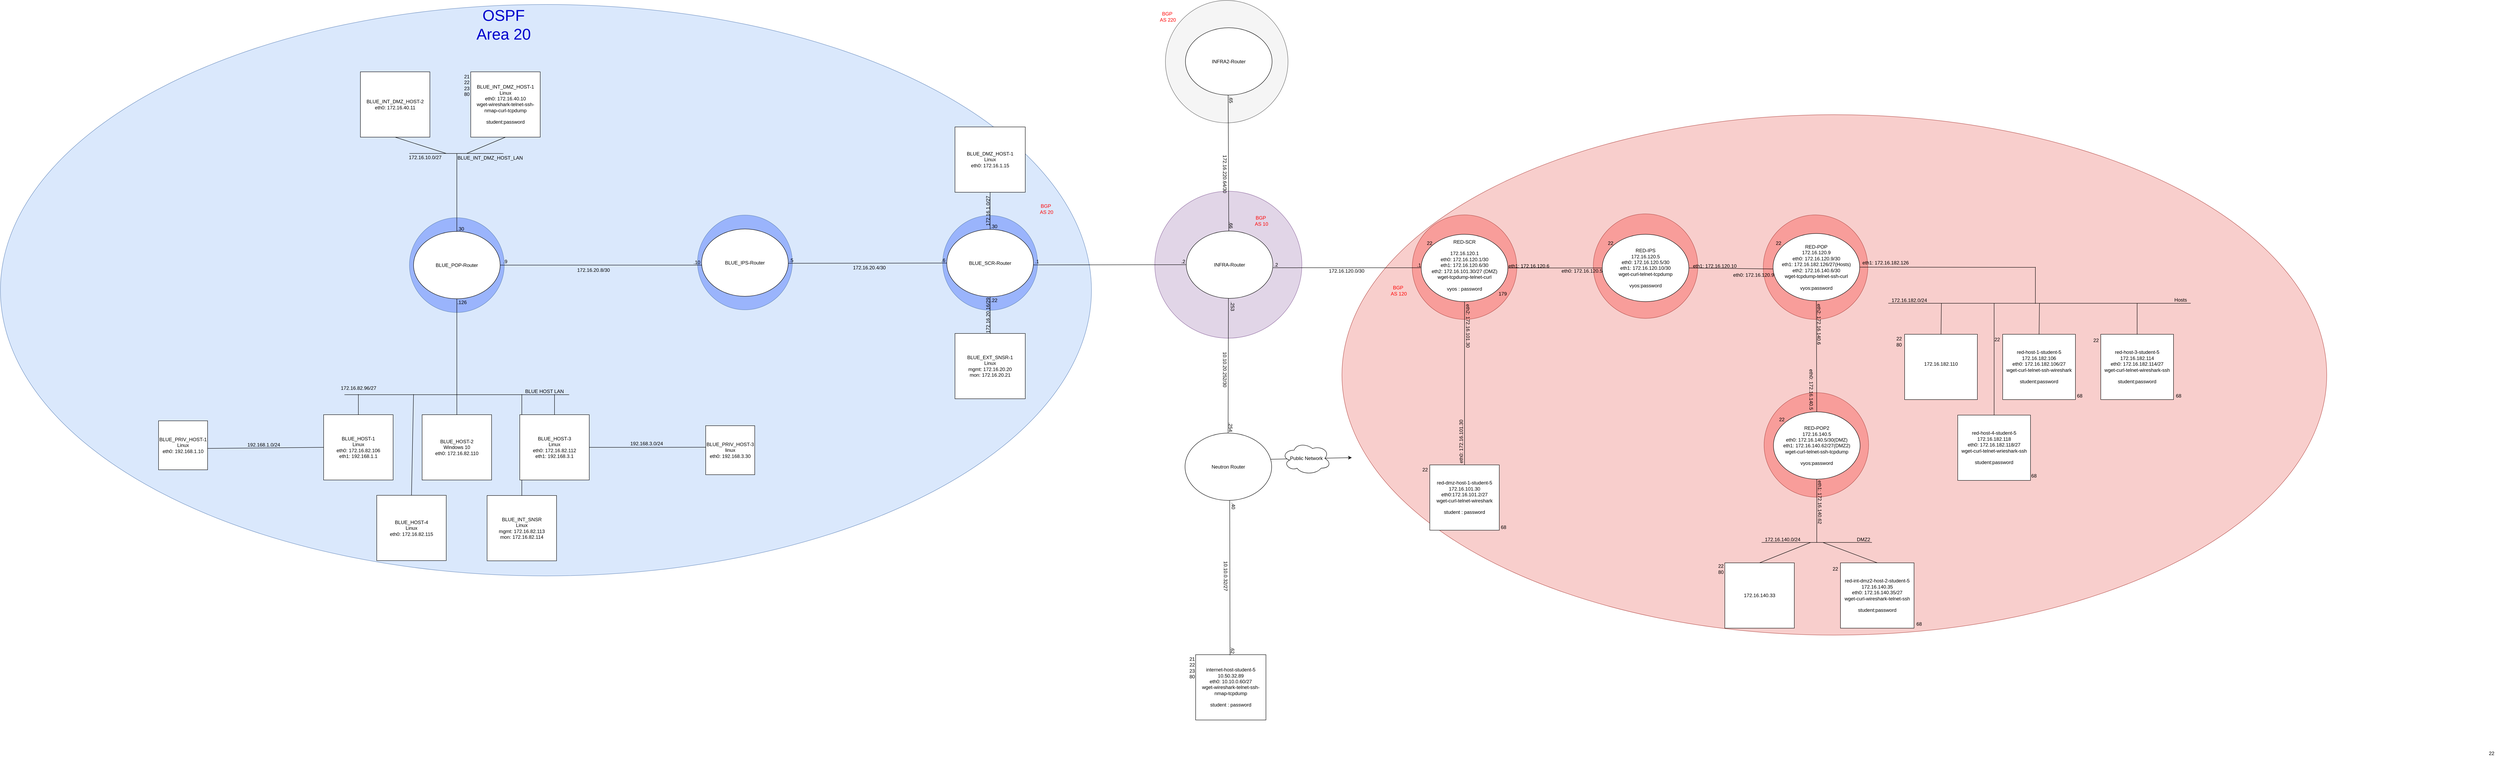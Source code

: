 <mxfile version="21.2.9" type="github">
  <diagram name="Page-1" id="UrAOD6k8fKv2funcCNdR">
    <mxGraphModel dx="8536" dy="4488" grid="1" gridSize="10" guides="1" tooltips="1" connect="1" arrows="1" fold="1" page="0" pageScale="1" pageWidth="850" pageHeight="1100" math="0" shadow="0">
      <root>
        <mxCell id="0" />
        <mxCell id="1" parent="0" />
        <mxCell id="bDpizi0sWAhla1-YNg7d-108" value="" style="ellipse;whiteSpace=wrap;html=1;fillColor=#f8cecc;strokeColor=#b85450;" vertex="1" parent="1">
          <mxGeometry x="677" y="-530" width="2410" height="1275" as="geometry" />
        </mxCell>
        <mxCell id="bDpizi0sWAhla1-YNg7d-107" value="" style="ellipse;whiteSpace=wrap;html=1;aspect=fixed;fillColor=#F89D9A;strokeColor=#b85450;" vertex="1" parent="1">
          <mxGeometry x="1710.06" y="151.06" width="255.88" height="255.88" as="geometry" />
        </mxCell>
        <mxCell id="bDpizi0sWAhla1-YNg7d-106" value="" style="ellipse;whiteSpace=wrap;html=1;aspect=fixed;fillColor=#F89D9A;strokeColor=#b85450;" vertex="1" parent="1">
          <mxGeometry x="1708.06" y="-284.44" width="255.88" height="255.88" as="geometry" />
        </mxCell>
        <mxCell id="bDpizi0sWAhla1-YNg7d-105" value="" style="ellipse;whiteSpace=wrap;html=1;aspect=fixed;fillColor=#F89D9A;strokeColor=#b85450;" vertex="1" parent="1">
          <mxGeometry x="1292.06" y="-286.94" width="255.88" height="255.88" as="geometry" />
        </mxCell>
        <mxCell id="bDpizi0sWAhla1-YNg7d-25" value="" style="ellipse;whiteSpace=wrap;html=1;fillColor=#dae8fc;strokeColor=#6c8ebf;" vertex="1" parent="1">
          <mxGeometry x="-2606" y="-800" width="2670" height="1400" as="geometry" />
        </mxCell>
        <mxCell id="bDpizi0sWAhla1-YNg7d-104" value="" style="ellipse;whiteSpace=wrap;html=1;aspect=fixed;fillColor=#9AB4FC;strokeColor=#6c8ebf;" vertex="1" parent="1">
          <mxGeometry x="-1605" y="-277.5" width="232" height="232" as="geometry" />
        </mxCell>
        <mxCell id="bDpizi0sWAhla1-YNg7d-103" value="" style="ellipse;whiteSpace=wrap;html=1;aspect=fixed;fillColor=#9AB4FC;strokeColor=#6c8ebf;" vertex="1" parent="1">
          <mxGeometry x="-900" y="-284" width="232" height="232" as="geometry" />
        </mxCell>
        <mxCell id="bDpizi0sWAhla1-YNg7d-102" value="" style="ellipse;whiteSpace=wrap;html=1;aspect=fixed;fillColor=#9AB4FC;strokeColor=#6c8ebf;" vertex="1" parent="1">
          <mxGeometry x="-300" y="-283" width="232" height="232" as="geometry" />
        </mxCell>
        <mxCell id="bDpizi0sWAhla1-YNg7d-75" value="" style="ellipse;whiteSpace=wrap;html=1;aspect=fixed;fillColor=#f5f5f5;fontColor=#333333;strokeColor=#666666;" vertex="1" parent="1">
          <mxGeometry x="245" y="-810" width="300" height="300" as="geometry" />
        </mxCell>
        <mxCell id="RSi6jhLw-0SFx1MJ1rM7-54" value="" style="ellipse;whiteSpace=wrap;html=1;aspect=fixed;fillColor=#F89D9A;strokeColor=#b85450;" parent="1" vertex="1">
          <mxGeometry x="849.06" y="-284.44" width="255.88" height="255.88" as="geometry" />
        </mxCell>
        <mxCell id="RSi6jhLw-0SFx1MJ1rM7-52" value="" style="ellipse;whiteSpace=wrap;html=1;aspect=fixed;fillColor=#e1d5e7;strokeColor=#9673a6;" parent="1" vertex="1">
          <mxGeometry x="219" y="-342.5" width="360" height="360" as="geometry" />
        </mxCell>
        <mxCell id="CTcJU4yGuNOKdw21YTPw-2" value="&lt;div&gt;internet-host-student-5&lt;br&gt;&lt;/div&gt;&lt;div&gt;10.50.32.89&lt;/div&gt;&lt;div&gt;eth0: 10.10.0.60/27&lt;/div&gt;&lt;div&gt;wget-wireshark-telnet-ssh-nmap-tcpdump&lt;/div&gt;&lt;div&gt;&lt;br&gt;&lt;/div&gt;&lt;div&gt;student : password&lt;br&gt;&lt;/div&gt;" style="rounded=0;whiteSpace=wrap;html=1;movable=1;resizable=1;rotatable=1;deletable=1;editable=1;locked=0;connectable=1;" parent="1" vertex="1">
          <mxGeometry x="319" y="793" width="172" height="160" as="geometry" />
        </mxCell>
        <mxCell id="CTcJU4yGuNOKdw21YTPw-8" value="&lt;div&gt;172.16.182.110&lt;/div&gt;&lt;div&gt;&lt;br&gt;&lt;/div&gt;" style="rounded=0;whiteSpace=wrap;html=1;" parent="1" vertex="1">
          <mxGeometry x="2054" y="8" width="178" height="160" as="geometry" />
        </mxCell>
        <mxCell id="CTcJU4yGuNOKdw21YTPw-9" value="&lt;div&gt;172.16.140.33&lt;/div&gt;" style="rounded=0;whiteSpace=wrap;html=1;" parent="1" vertex="1">
          <mxGeometry x="1614" y="568" width="170" height="160" as="geometry" />
        </mxCell>
        <mxCell id="CTcJU4yGuNOKdw21YTPw-10" value="&lt;div&gt;red-host-1-student-5&lt;br&gt;&lt;/div&gt;&lt;div&gt;172.16.182.106&lt;/div&gt;&lt;div&gt;eth0: 172.16.182.106/27&lt;br&gt;&lt;/div&gt;&lt;div&gt;wget-curl-telnet-ssh-wireshark&lt;/div&gt;&lt;div&gt;&lt;br&gt;&lt;/div&gt;&lt;div&gt;student:password&lt;br&gt;&lt;/div&gt;" style="rounded=0;whiteSpace=wrap;html=1;" parent="1" vertex="1">
          <mxGeometry x="2294" y="8" width="178" height="160" as="geometry" />
        </mxCell>
        <mxCell id="CTcJU4yGuNOKdw21YTPw-11" value="&lt;div&gt;red-host-3-student-5&lt;br&gt;&lt;/div&gt;&lt;div&gt;172.16.182.114&lt;/div&gt;&lt;div&gt;eth0: 172.16.182.114/27&lt;br&gt;&lt;/div&gt;&lt;div&gt;wget-curl-telnet-wireshark-ssh&lt;br&gt;&lt;/div&gt;&lt;div&gt;&lt;br&gt;&lt;/div&gt;&lt;div&gt;student:password&lt;br&gt;&lt;/div&gt;" style="rounded=0;whiteSpace=wrap;html=1;" parent="1" vertex="1">
          <mxGeometry x="2534" y="8" width="178" height="160" as="geometry" />
        </mxCell>
        <mxCell id="CTcJU4yGuNOKdw21YTPw-12" value="&lt;div&gt;red-host-4-student-5&lt;br&gt;&lt;/div&gt;&lt;div&gt;172.16.182.118&lt;/div&gt;&lt;div&gt;eth0: 172.16.182.118/27&lt;br&gt;&lt;/div&gt;&lt;div&gt;wget-curl-telnet-wrieshark-ssh&lt;br&gt;&lt;/div&gt;&lt;div&gt;&lt;br&gt;&lt;/div&gt;&lt;div&gt;student:password&lt;br&gt;&lt;/div&gt;" style="rounded=0;whiteSpace=wrap;html=1;" parent="1" vertex="1">
          <mxGeometry x="2184" y="206" width="178" height="160" as="geometry" />
        </mxCell>
        <mxCell id="CTcJU4yGuNOKdw21YTPw-13" value="&lt;div&gt;red-int-dmz2-host-2-student-5&lt;br&gt;&lt;/div&gt;&lt;div&gt;172.16.140.35&lt;/div&gt;&lt;div&gt;eth0: 172.16.140.35/27&lt;br&gt;&lt;/div&gt;&lt;div&gt;wget-curl-wireshark-telnet-ssh&lt;/div&gt;&lt;div&gt;&lt;br&gt;&lt;/div&gt;&lt;div&gt;student:password&lt;br&gt;&lt;/div&gt;" style="rounded=0;whiteSpace=wrap;html=1;" parent="1" vertex="1">
          <mxGeometry x="1897" y="568" width="180" height="160" as="geometry" />
        </mxCell>
        <mxCell id="CTcJU4yGuNOKdw21YTPw-14" value="&lt;div&gt;red-dmz-host-1-student-5&lt;/div&gt;&lt;div&gt;172.16.101.30&lt;/div&gt;&lt;div&gt;eth0:172.16.101.2/27&lt;br&gt;&lt;/div&gt;&lt;div&gt;wget-curl-telnet-wireshark&lt;/div&gt;&lt;div&gt;&lt;br&gt;&lt;/div&gt;&lt;div&gt;student : password&lt;br&gt;&lt;/div&gt;" style="rounded=0;whiteSpace=wrap;html=1;" parent="1" vertex="1">
          <mxGeometry x="892" y="328" width="170" height="160" as="geometry" />
        </mxCell>
        <mxCell id="CTcJU4yGuNOKdw21YTPw-16" value="" style="endArrow=none;html=1;rounded=0;exitX=1;exitY=0.5;exitDx=0;exitDy=0;entryX=0;entryY=0.5;entryDx=0;entryDy=0;" parent="1" source="RSi6jhLw-0SFx1MJ1rM7-12" target="RSi6jhLw-0SFx1MJ1rM7-14" edge="1">
          <mxGeometry width="50" height="50" relative="1" as="geometry">
            <mxPoint x="1114" y="-150" as="sourcePoint" />
            <mxPoint x="1314" y="-154" as="targetPoint" />
          </mxGeometry>
        </mxCell>
        <mxCell id="CTcJU4yGuNOKdw21YTPw-17" value="eth1: 172.16.120.6" style="text;html=1;align=center;verticalAlign=middle;resizable=0;points=[];autosize=1;strokeColor=none;fillColor=none;" parent="1" vertex="1">
          <mxGeometry x="1074" y="-174" width="120" height="30" as="geometry" />
        </mxCell>
        <mxCell id="CTcJU4yGuNOKdw21YTPw-18" value="eth0: 172.16.120.5" style="text;html=1;align=center;verticalAlign=middle;resizable=0;points=[];autosize=1;strokeColor=none;fillColor=none;" parent="1" vertex="1">
          <mxGeometry x="1204" y="-162" width="120" height="30" as="geometry" />
        </mxCell>
        <mxCell id="CTcJU4yGuNOKdw21YTPw-20" value="eth2: 172.16.101.30" style="text;html=1;align=center;verticalAlign=middle;resizable=0;points=[];autosize=1;strokeColor=none;fillColor=none;rotation=90;" parent="1" vertex="1">
          <mxGeometry x="920" y="-28" width="130" height="30" as="geometry" />
        </mxCell>
        <mxCell id="CTcJU4yGuNOKdw21YTPw-21" value="eth0: 172.16.101.30" style="text;html=1;align=center;verticalAlign=middle;resizable=0;points=[];autosize=1;strokeColor=none;fillColor=none;rotation=-90;" parent="1" vertex="1">
          <mxGeometry x="904" y="256" width="130" height="30" as="geometry" />
        </mxCell>
        <mxCell id="CTcJU4yGuNOKdw21YTPw-23" value="" style="endArrow=none;html=1;rounded=0;exitX=1;exitY=0.5;exitDx=0;exitDy=0;entryX=0.009;entryY=0.527;entryDx=0;entryDy=0;entryPerimeter=0;" parent="1" source="RSi6jhLw-0SFx1MJ1rM7-14" target="RSi6jhLw-0SFx1MJ1rM7-16" edge="1">
          <mxGeometry width="50" height="50" relative="1" as="geometry">
            <mxPoint x="1510" y="-142" as="sourcePoint" />
            <mxPoint x="1734" y="-152" as="targetPoint" />
          </mxGeometry>
        </mxCell>
        <mxCell id="CTcJU4yGuNOKdw21YTPw-24" value="eth1: 172.16.120.10" style="text;html=1;align=center;verticalAlign=middle;resizable=0;points=[];autosize=1;strokeColor=none;fillColor=none;" parent="1" vertex="1">
          <mxGeometry x="1524" y="-174" width="130" height="30" as="geometry" />
        </mxCell>
        <mxCell id="CTcJU4yGuNOKdw21YTPw-25" value="eth0: 172.16.120.9" style="text;html=1;align=center;verticalAlign=middle;resizable=0;points=[];autosize=1;strokeColor=none;fillColor=none;" parent="1" vertex="1">
          <mxGeometry x="1624" y="-152" width="120" height="30" as="geometry" />
        </mxCell>
        <mxCell id="CTcJU4yGuNOKdw21YTPw-37" value="" style="endArrow=none;html=1;rounded=0;entryX=0.5;entryY=1;entryDx=0;entryDy=0;exitX=0.5;exitY=0;exitDx=0;exitDy=0;" parent="1" source="RSi6jhLw-0SFx1MJ1rM7-17" target="RSi6jhLw-0SFx1MJ1rM7-16" edge="1">
          <mxGeometry width="50" height="50" relative="1" as="geometry">
            <mxPoint x="1830" y="188" as="sourcePoint" />
            <mxPoint x="1824" y="-2" as="targetPoint" />
          </mxGeometry>
        </mxCell>
        <mxCell id="CTcJU4yGuNOKdw21YTPw-38" value="eth2: 172.16.140.6" style="text;html=1;align=center;verticalAlign=middle;resizable=0;points=[];autosize=1;strokeColor=none;fillColor=none;rotation=90;" parent="1" vertex="1">
          <mxGeometry x="1784" y="-32" width="120" height="30" as="geometry" />
        </mxCell>
        <mxCell id="CTcJU4yGuNOKdw21YTPw-39" value="eth0: 172.16.140.5" style="text;html=1;align=center;verticalAlign=middle;resizable=0;points=[];autosize=1;strokeColor=none;fillColor=none;rotation=90;" parent="1" vertex="1">
          <mxGeometry x="1765" y="128" width="120" height="30" as="geometry" />
        </mxCell>
        <mxCell id="CTcJU4yGuNOKdw21YTPw-44" value="eth1: 172.16.140.62" style="text;html=1;align=center;verticalAlign=middle;resizable=1;points=[];autosize=1;strokeColor=none;fillColor=none;rotation=90;movable=1;rotatable=1;deletable=1;editable=1;locked=0;connectable=1;" parent="1" vertex="1">
          <mxGeometry x="1780.997" y="404.0" width="130" height="30" as="geometry" />
        </mxCell>
        <mxCell id="RSi6jhLw-0SFx1MJ1rM7-3" value="eth1: 172.16.182.126" style="text;html=1;align=center;verticalAlign=middle;resizable=0;points=[];autosize=1;strokeColor=none;fillColor=none;rotation=0;" parent="1" vertex="1">
          <mxGeometry x="1937" y="-182" width="140" height="30" as="geometry" />
        </mxCell>
        <mxCell id="RSi6jhLw-0SFx1MJ1rM7-12" value="&lt;div&gt;RED-SCR&lt;/div&gt;&lt;div&gt;&lt;br&gt;&lt;/div&gt;&lt;div&gt;&lt;div&gt;172.16.120.1&lt;/div&gt;&lt;div&gt;eth0: 172.16.120.1/30&lt;/div&gt;&lt;div&gt;eth1: 172.16.120.6/30&lt;/div&gt;&lt;div&gt;eth2: 172.16.101.30/27 (DMZ)&lt;br&gt;&lt;/div&gt;&lt;div&gt;wget-tcpdump-telnet-curl&lt;/div&gt;&lt;div&gt;&lt;br&gt;&lt;/div&gt;vyos : password&lt;/div&gt;&lt;div&gt;&lt;br&gt;&lt;/div&gt;" style="ellipse;whiteSpace=wrap;html=1;" parent="1" vertex="1">
          <mxGeometry x="871" y="-237" width="212" height="165" as="geometry" />
        </mxCell>
        <mxCell id="RSi6jhLw-0SFx1MJ1rM7-14" value="RED-IPS&lt;div&gt;172.16.120.5&lt;/div&gt;&lt;div&gt;eth0: 172.16.120.5/30&lt;/div&gt;&lt;div&gt;eth1: 172.16.120.10/30&lt;br&gt;&lt;/div&gt;&lt;div&gt;wget-curl-telnet-tcpdump&lt;/div&gt;&lt;div&gt;&lt;br&gt;&lt;/div&gt;&lt;div&gt;vyos:password&lt;br&gt;&lt;/div&gt;" style="ellipse;whiteSpace=wrap;html=1;" parent="1" vertex="1">
          <mxGeometry x="1314" y="-237" width="212" height="165" as="geometry" />
        </mxCell>
        <mxCell id="RSi6jhLw-0SFx1MJ1rM7-16" value="&lt;div&gt;RED-POP&lt;br&gt;&lt;/div&gt;&lt;div&gt;172.16.120.9&lt;/div&gt;&lt;div&gt;eth0: 172.16.120.9/30&lt;/div&gt;&lt;div&gt;eth1: 172.16.182.126/27(Hosts)&lt;/div&gt;&lt;div&gt;eth2: 172.16.140.6/30&lt;br&gt;&lt;/div&gt;&lt;div&gt;wget-tcpdump-telnet-ssh-curl&lt;/div&gt;&lt;div&gt;&lt;br&gt;&lt;/div&gt;&lt;div&gt;vyos:password&lt;br&gt;&lt;/div&gt;" style="ellipse;whiteSpace=wrap;html=1;" parent="1" vertex="1">
          <mxGeometry x="1732" y="-239" width="212" height="165" as="geometry" />
        </mxCell>
        <mxCell id="RSi6jhLw-0SFx1MJ1rM7-17" value="&lt;div&gt;RED-POP2&lt;/div&gt;&lt;div&gt;172.16.140.5&lt;/div&gt;&lt;div&gt;eth0: 172.16.140.5/30(DMZ)&lt;/div&gt;&lt;div&gt;eth1: 172.16.140.62/27(DMZ2)&lt;br&gt;&lt;/div&gt;&lt;div&gt;wget-curl-telnet-ssh-tcpdump&lt;/div&gt;&lt;div&gt;&lt;br&gt;&lt;/div&gt;&lt;div&gt;vyos:password&lt;br&gt;&lt;/div&gt;" style="ellipse;whiteSpace=wrap;html=1;" parent="1" vertex="1">
          <mxGeometry x="1733" y="198" width="212" height="165" as="geometry" />
        </mxCell>
        <mxCell id="RSi6jhLw-0SFx1MJ1rM7-21" value="INFRA-Router" style="ellipse;whiteSpace=wrap;html=1;" parent="1" vertex="1">
          <mxGeometry x="296" y="-245" width="212" height="165" as="geometry" />
        </mxCell>
        <mxCell id="RSi6jhLw-0SFx1MJ1rM7-24" value="10.10.20.252/30" style="text;html=1;align=center;verticalAlign=middle;resizable=0;points=[];autosize=1;strokeColor=none;fillColor=none;rotation=90;" parent="1" vertex="1">
          <mxGeometry x="335" y="79" width="110" height="30" as="geometry" />
        </mxCell>
        <mxCell id="RSi6jhLw-0SFx1MJ1rM7-28" value="10.10.0.32/27" style="text;html=1;align=center;verticalAlign=middle;resizable=0;points=[];autosize=1;strokeColor=none;fillColor=none;rotation=90;" parent="1" vertex="1">
          <mxGeometry x="342" y="585" width="100" height="30" as="geometry" />
        </mxCell>
        <mxCell id="RSi6jhLw-0SFx1MJ1rM7-31" value="" style="endArrow=none;html=1;rounded=0;entryX=0.5;entryY=1;entryDx=0;entryDy=0;" parent="1" target="RSi6jhLw-0SFx1MJ1rM7-17" edge="1">
          <mxGeometry width="50" height="50" relative="1" as="geometry">
            <mxPoint x="1839" y="518" as="sourcePoint" />
            <mxPoint x="1884" y="458" as="targetPoint" />
          </mxGeometry>
        </mxCell>
        <mxCell id="RSi6jhLw-0SFx1MJ1rM7-36" value="" style="endArrow=none;html=1;rounded=0;" parent="1" edge="1">
          <mxGeometry width="50" height="50" relative="1" as="geometry">
            <mxPoint x="1704" y="518" as="sourcePoint" />
            <mxPoint x="1974" y="518" as="targetPoint" />
          </mxGeometry>
        </mxCell>
        <mxCell id="RSi6jhLw-0SFx1MJ1rM7-40" value="DMZ2" style="text;html=1;align=center;verticalAlign=middle;resizable=0;points=[];autosize=1;strokeColor=none;fillColor=none;" parent="1" vertex="1">
          <mxGeometry x="1923" y="496" width="60" height="30" as="geometry" />
        </mxCell>
        <mxCell id="RSi6jhLw-0SFx1MJ1rM7-41" value="" style="endArrow=none;html=1;rounded=0;entryX=0.5;entryY=0;entryDx=0;entryDy=0;" parent="1" target="CTcJU4yGuNOKdw21YTPw-9" edge="1">
          <mxGeometry width="50" height="50" relative="1" as="geometry">
            <mxPoint x="1824" y="518" as="sourcePoint" />
            <mxPoint x="1644" y="488" as="targetPoint" />
          </mxGeometry>
        </mxCell>
        <mxCell id="RSi6jhLw-0SFx1MJ1rM7-42" value="" style="endArrow=none;html=1;rounded=0;entryX=0.5;entryY=0;entryDx=0;entryDy=0;" parent="1" target="CTcJU4yGuNOKdw21YTPw-13" edge="1">
          <mxGeometry width="50" height="50" relative="1" as="geometry">
            <mxPoint x="1854" y="518" as="sourcePoint" />
            <mxPoint x="1914" y="538" as="targetPoint" />
          </mxGeometry>
        </mxCell>
        <mxCell id="RSi6jhLw-0SFx1MJ1rM7-43" value="" style="endArrow=none;html=1;rounded=0;exitX=1;exitY=0.5;exitDx=0;exitDy=0;" parent="1" source="RSi6jhLw-0SFx1MJ1rM7-16" edge="1">
          <mxGeometry width="50" height="50" relative="1" as="geometry">
            <mxPoint x="2184" y="-152" as="sourcePoint" />
            <mxPoint x="2374" y="-156" as="targetPoint" />
          </mxGeometry>
        </mxCell>
        <mxCell id="RSi6jhLw-0SFx1MJ1rM7-44" value="" style="endArrow=none;html=1;rounded=0;" parent="1" edge="1">
          <mxGeometry width="50" height="50" relative="1" as="geometry">
            <mxPoint x="2374" y="-72" as="sourcePoint" />
            <mxPoint x="2374" y="-152" as="targetPoint" />
          </mxGeometry>
        </mxCell>
        <mxCell id="RSi6jhLw-0SFx1MJ1rM7-45" value="" style="endArrow=none;html=1;rounded=0;" parent="1" edge="1">
          <mxGeometry width="50" height="50" relative="1" as="geometry">
            <mxPoint x="2374" y="-67" as="sourcePoint" />
            <mxPoint x="2374" y="-157" as="targetPoint" />
          </mxGeometry>
        </mxCell>
        <mxCell id="RSi6jhLw-0SFx1MJ1rM7-46" value="" style="endArrow=none;html=1;rounded=0;" parent="1" edge="1">
          <mxGeometry width="50" height="50" relative="1" as="geometry">
            <mxPoint x="2014" y="-68" as="sourcePoint" />
            <mxPoint x="2754" y="-68" as="targetPoint" />
          </mxGeometry>
        </mxCell>
        <mxCell id="RSi6jhLw-0SFx1MJ1rM7-47" value="Hosts" style="text;html=1;align=center;verticalAlign=middle;resizable=0;points=[];autosize=1;strokeColor=none;fillColor=none;" parent="1" vertex="1">
          <mxGeometry x="2704" y="-91" width="50" height="30" as="geometry" />
        </mxCell>
        <mxCell id="RSi6jhLw-0SFx1MJ1rM7-48" value="" style="endArrow=none;html=1;rounded=0;exitX=0.5;exitY=0;exitDx=0;exitDy=0;" parent="1" source="CTcJU4yGuNOKdw21YTPw-8" edge="1">
          <mxGeometry width="50" height="50" relative="1" as="geometry">
            <mxPoint x="2143" y="2" as="sourcePoint" />
            <mxPoint x="2144" y="-68" as="targetPoint" />
          </mxGeometry>
        </mxCell>
        <mxCell id="RSi6jhLw-0SFx1MJ1rM7-49" value="" style="endArrow=none;html=1;rounded=0;exitX=0.5;exitY=0;exitDx=0;exitDy=0;" parent="1" source="CTcJU4yGuNOKdw21YTPw-10" edge="1">
          <mxGeometry width="50" height="50" relative="1" as="geometry">
            <mxPoint x="2384" y="2" as="sourcePoint" />
            <mxPoint x="2384" y="-68" as="targetPoint" />
          </mxGeometry>
        </mxCell>
        <mxCell id="RSi6jhLw-0SFx1MJ1rM7-50" value="" style="endArrow=none;html=1;rounded=0;exitX=0.5;exitY=0;exitDx=0;exitDy=0;" parent="1" source="CTcJU4yGuNOKdw21YTPw-11" edge="1">
          <mxGeometry width="50" height="50" relative="1" as="geometry">
            <mxPoint x="2624" y="-2" as="sourcePoint" />
            <mxPoint x="2623" y="-68" as="targetPoint" />
          </mxGeometry>
        </mxCell>
        <mxCell id="RSi6jhLw-0SFx1MJ1rM7-51" value="" style="endArrow=none;html=1;rounded=0;exitX=0.5;exitY=0;exitDx=0;exitDy=0;" parent="1" source="CTcJU4yGuNOKdw21YTPw-12" edge="1">
          <mxGeometry width="50" height="50" relative="1" as="geometry">
            <mxPoint x="2273" y="200" as="sourcePoint" />
            <mxPoint x="2273" y="-68" as="targetPoint" />
          </mxGeometry>
        </mxCell>
        <mxCell id="RSi6jhLw-0SFx1MJ1rM7-53" value="&lt;div&gt;BGP&lt;/div&gt;&lt;div&gt;&amp;nbsp;AS 10&lt;/div&gt;" style="text;html=1;align=center;verticalAlign=middle;resizable=0;points=[];autosize=1;strokeColor=none;fillColor=none;fontColor=#FF0000;" parent="1" vertex="1">
          <mxGeometry x="448" y="-290" width="60" height="40" as="geometry" />
        </mxCell>
        <mxCell id="RSi6jhLw-0SFx1MJ1rM7-55" value="&lt;div&gt;BGP&lt;/div&gt;&lt;div&gt;&amp;nbsp;AS 120&lt;/div&gt;" style="text;html=1;align=center;verticalAlign=middle;resizable=0;points=[];autosize=1;strokeColor=none;fillColor=none;fontColor=#FF0000;" parent="1" vertex="1">
          <mxGeometry x="779.06" y="-119" width="70" height="40" as="geometry" />
        </mxCell>
        <mxCell id="RSi6jhLw-0SFx1MJ1rM7-56" value="" style="endArrow=none;html=1;rounded=0;entryX=0;entryY=0.5;entryDx=0;entryDy=0;" parent="1" target="RSi6jhLw-0SFx1MJ1rM7-21" edge="1">
          <mxGeometry width="50" height="50" relative="1" as="geometry">
            <mxPoint x="-80" y="-162" as="sourcePoint" />
            <mxPoint x="60" y="-180" as="targetPoint" />
          </mxGeometry>
        </mxCell>
        <mxCell id="RSi6jhLw-0SFx1MJ1rM7-57" value="BLUE_SCR-Router" style="ellipse;whiteSpace=wrap;html=1;" parent="1" vertex="1">
          <mxGeometry x="-290" y="-249" width="212" height="165" as="geometry" />
        </mxCell>
        <mxCell id="RSi6jhLw-0SFx1MJ1rM7-59" value="&lt;div&gt;BGP&lt;/div&gt;&lt;div&gt;&amp;nbsp;AS 20&lt;/div&gt;" style="text;html=1;align=center;verticalAlign=middle;resizable=0;points=[];autosize=1;strokeColor=none;fillColor=none;fontColor=#FF0000;" parent="1" vertex="1">
          <mxGeometry x="-78" y="-319" width="60" height="40" as="geometry" />
        </mxCell>
        <mxCell id="RSi6jhLw-0SFx1MJ1rM7-60" value="&lt;div style=&quot;font-size: 38px;&quot;&gt;OSPF&lt;/div&gt;&lt;div style=&quot;font-size: 38px;&quot;&gt;Area 20&lt;br style=&quot;font-size: 38px;&quot;&gt;&lt;/div&gt;" style="text;html=1;align=center;verticalAlign=middle;resizable=0;points=[];autosize=1;strokeColor=none;fillColor=none;fontColor=#0000CC;fontSize=38;" parent="1" vertex="1">
          <mxGeometry x="-1455" y="-800" width="160" height="100" as="geometry" />
        </mxCell>
        <mxCell id="RSi6jhLw-0SFx1MJ1rM7-61" value="" style="endArrow=none;html=1;rounded=0;exitX=0.5;exitY=0;exitDx=0;exitDy=0;entryX=0.5;entryY=1;entryDx=0;entryDy=0;" parent="1" source="CTcJU4yGuNOKdw21YTPw-14" target="RSi6jhLw-0SFx1MJ1rM7-12" edge="1">
          <mxGeometry width="50" height="50" relative="1" as="geometry">
            <mxPoint x="544" y="-112" as="sourcePoint" />
            <mxPoint x="594" y="-162" as="targetPoint" />
          </mxGeometry>
        </mxCell>
        <mxCell id="bDpizi0sWAhla1-YNg7d-1" value="" style="endArrow=none;html=1;rounded=0;entryX=0;entryY=0.5;entryDx=0;entryDy=0;" edge="1" parent="1" target="RSi6jhLw-0SFx1MJ1rM7-57">
          <mxGeometry width="50" height="50" relative="1" as="geometry">
            <mxPoint x="-680" y="-166" as="sourcePoint" />
            <mxPoint x="-560" y="-180" as="targetPoint" />
          </mxGeometry>
        </mxCell>
        <mxCell id="bDpizi0sWAhla1-YNg7d-2" value="BLUE_IPS-Router" style="ellipse;whiteSpace=wrap;html=1;" vertex="1" parent="1">
          <mxGeometry x="-890" y="-250" width="212" height="165" as="geometry" />
        </mxCell>
        <mxCell id="bDpizi0sWAhla1-YNg7d-5" value="BLUE_POP-Router" style="ellipse;whiteSpace=wrap;html=1;" vertex="1" parent="1">
          <mxGeometry x="-1595" y="-244" width="212" height="165" as="geometry" />
        </mxCell>
        <mxCell id="bDpizi0sWAhla1-YNg7d-6" value="" style="endArrow=none;html=1;rounded=0;entryX=0;entryY=0.5;entryDx=0;entryDy=0;exitX=1;exitY=0.5;exitDx=0;exitDy=0;" edge="1" parent="1" source="bDpizi0sWAhla1-YNg7d-5">
          <mxGeometry width="50" height="50" relative="1" as="geometry">
            <mxPoint x="-1245" y="-125" as="sourcePoint" />
            <mxPoint x="-889.0" y="-161.5" as="targetPoint" />
          </mxGeometry>
        </mxCell>
        <mxCell id="bDpizi0sWAhla1-YNg7d-7" value="" style="endArrow=none;html=1;rounded=0;entryX=0.5;entryY=1;entryDx=0;entryDy=0;" edge="1" parent="1" target="bDpizi0sWAhla1-YNg7d-5">
          <mxGeometry width="50" height="50" relative="1" as="geometry">
            <mxPoint x="-1489" y="155" as="sourcePoint" />
            <mxPoint x="-1455" y="55" as="targetPoint" />
          </mxGeometry>
        </mxCell>
        <mxCell id="bDpizi0sWAhla1-YNg7d-8" value="" style="endArrow=none;html=1;rounded=0;" edge="1" parent="1">
          <mxGeometry width="50" height="50" relative="1" as="geometry">
            <mxPoint x="-1764" y="156" as="sourcePoint" />
            <mxPoint x="-1214" y="156" as="targetPoint" />
          </mxGeometry>
        </mxCell>
        <mxCell id="bDpizi0sWAhla1-YNg7d-9" value="&lt;div&gt;BLUE_HOST-1&lt;/div&gt;&lt;div&gt;Linux&lt;br&gt;&lt;/div&gt;&lt;div&gt;eth0: 172.16.82.106&lt;/div&gt;&lt;div&gt;eth1: 192.168.1.1&lt;br&gt;&lt;/div&gt;" style="rounded=0;whiteSpace=wrap;html=1;" vertex="1" parent="1">
          <mxGeometry x="-1815" y="205" width="170" height="160" as="geometry" />
        </mxCell>
        <mxCell id="bDpizi0sWAhla1-YNg7d-10" value="&lt;div&gt;BLUE_HOST-2&lt;/div&gt;&lt;div&gt;Windows 10&lt;br&gt;&lt;/div&gt;&lt;div&gt;eth0: 172.16.82.110&lt;br&gt;&lt;/div&gt;" style="rounded=0;whiteSpace=wrap;html=1;" vertex="1" parent="1">
          <mxGeometry x="-1574" y="205" width="170" height="160" as="geometry" />
        </mxCell>
        <mxCell id="bDpizi0sWAhla1-YNg7d-12" value="&lt;div&gt;BLUE_HOST-4&lt;/div&gt;&lt;div&gt;Linux&lt;br&gt;&lt;/div&gt;&lt;div&gt;eth0: 172.16.82.115&lt;br&gt;&lt;/div&gt;" style="rounded=0;whiteSpace=wrap;html=1;" vertex="1" parent="1">
          <mxGeometry x="-1685" y="402.5" width="170" height="160" as="geometry" />
        </mxCell>
        <mxCell id="bDpizi0sWAhla1-YNg7d-13" value="&lt;div&gt;BLUE_INT_SNSR&lt;/div&gt;&lt;div&gt;Linux&lt;br&gt;&lt;/div&gt;&lt;div&gt;mgmt: 172.16.82.113&lt;/div&gt;&lt;div&gt;mon: 172.16.82.114&lt;br&gt;&lt;/div&gt;" style="rounded=0;whiteSpace=wrap;html=1;" vertex="1" parent="1">
          <mxGeometry x="-1415" y="403" width="170" height="160" as="geometry" />
        </mxCell>
        <mxCell id="bDpizi0sWAhla1-YNg7d-14" value="" style="endArrow=none;html=1;rounded=0;exitX=0.5;exitY=0;exitDx=0;exitDy=0;" edge="1" parent="1" source="bDpizi0sWAhla1-YNg7d-5">
          <mxGeometry width="50" height="50" relative="1" as="geometry">
            <mxPoint x="-1485" y="-295" as="sourcePoint" />
            <mxPoint x="-1489" y="-435" as="targetPoint" />
          </mxGeometry>
        </mxCell>
        <mxCell id="bDpizi0sWAhla1-YNg7d-15" value="" style="endArrow=none;html=1;rounded=0;" edge="1" parent="1">
          <mxGeometry width="50" height="50" relative="1" as="geometry">
            <mxPoint x="-1605" y="-435" as="sourcePoint" />
            <mxPoint x="-1375" y="-435" as="targetPoint" />
          </mxGeometry>
        </mxCell>
        <mxCell id="bDpizi0sWAhla1-YNg7d-16" value="&lt;div&gt;BLUE_INT_DMZ_HOST-2&lt;/div&gt;&lt;div&gt;eth0: 172.16.40.11&lt;br&gt;&lt;/div&gt;" style="rounded=0;whiteSpace=wrap;html=1;" vertex="1" parent="1">
          <mxGeometry x="-1725" y="-635" width="170" height="160" as="geometry" />
        </mxCell>
        <mxCell id="bDpizi0sWAhla1-YNg7d-17" value="&lt;div&gt;BLUE_INT_DMZ_HOST-1&lt;/div&gt;&lt;div&gt;Linux&lt;br&gt;&lt;/div&gt;&lt;div&gt;eth0: 172.16.40.10&lt;/div&gt;&lt;div&gt;wget-wireshark-telnet-ssh-nmap-curl-tcpdump&lt;br&gt;&lt;/div&gt;&lt;div&gt;&lt;br&gt;&lt;/div&gt;&lt;div&gt;student:password&lt;br&gt;&lt;/div&gt;" style="rounded=0;whiteSpace=wrap;html=1;" vertex="1" parent="1">
          <mxGeometry x="-1455" y="-635" width="170" height="160" as="geometry" />
        </mxCell>
        <mxCell id="bDpizi0sWAhla1-YNg7d-18" value="" style="endArrow=none;html=1;rounded=0;entryX=0.5;entryY=1;entryDx=0;entryDy=0;" edge="1" parent="1" target="bDpizi0sWAhla1-YNg7d-16">
          <mxGeometry width="50" height="50" relative="1" as="geometry">
            <mxPoint x="-1515" y="-435" as="sourcePoint" />
            <mxPoint x="-1705" y="-445" as="targetPoint" />
          </mxGeometry>
        </mxCell>
        <mxCell id="bDpizi0sWAhla1-YNg7d-19" value="" style="endArrow=none;html=1;rounded=0;entryX=0.5;entryY=1;entryDx=0;entryDy=0;" edge="1" parent="1" target="bDpizi0sWAhla1-YNg7d-17">
          <mxGeometry width="50" height="50" relative="1" as="geometry">
            <mxPoint x="-1465" y="-435" as="sourcePoint" />
            <mxPoint x="-1315" y="-425" as="targetPoint" />
          </mxGeometry>
        </mxCell>
        <mxCell id="bDpizi0sWAhla1-YNg7d-20" value="" style="endArrow=none;html=1;rounded=0;exitX=0.5;exitY=0;exitDx=0;exitDy=0;" edge="1" parent="1" source="bDpizi0sWAhla1-YNg7d-9">
          <mxGeometry width="50" height="50" relative="1" as="geometry">
            <mxPoint x="-1815" y="175" as="sourcePoint" />
            <mxPoint x="-1730" y="155" as="targetPoint" />
          </mxGeometry>
        </mxCell>
        <mxCell id="bDpizi0sWAhla1-YNg7d-21" value="" style="endArrow=none;html=1;rounded=0;entryX=0.5;entryY=0;entryDx=0;entryDy=0;" edge="1" parent="1" target="bDpizi0sWAhla1-YNg7d-10">
          <mxGeometry width="50" height="50" relative="1" as="geometry">
            <mxPoint x="-1489" y="155" as="sourcePoint" />
            <mxPoint x="-1565" y="195" as="targetPoint" />
          </mxGeometry>
        </mxCell>
        <mxCell id="bDpizi0sWAhla1-YNg7d-22" value="" style="endArrow=none;html=1;rounded=0;entryX=0.5;entryY=0;entryDx=0;entryDy=0;" edge="1" parent="1" target="bDpizi0sWAhla1-YNg7d-11">
          <mxGeometry width="50" height="50" relative="1" as="geometry">
            <mxPoint x="-1250" y="155" as="sourcePoint" />
            <mxPoint x="-1305" y="175" as="targetPoint" />
          </mxGeometry>
        </mxCell>
        <mxCell id="bDpizi0sWAhla1-YNg7d-23" value="" style="endArrow=none;html=1;rounded=0;exitX=0.5;exitY=0;exitDx=0;exitDy=0;" edge="1" parent="1" source="bDpizi0sWAhla1-YNg7d-12">
          <mxGeometry width="50" height="50" relative="1" as="geometry">
            <mxPoint x="-1625" y="355" as="sourcePoint" />
            <mxPoint x="-1595" y="155" as="targetPoint" />
          </mxGeometry>
        </mxCell>
        <mxCell id="bDpizi0sWAhla1-YNg7d-24" value="" style="endArrow=none;html=1;rounded=0;entryX=0.5;entryY=0;entryDx=0;entryDy=0;" edge="1" parent="1" target="bDpizi0sWAhla1-YNg7d-13">
          <mxGeometry width="50" height="50" relative="1" as="geometry">
            <mxPoint x="-1330" y="155" as="sourcePoint" />
            <mxPoint x="-1345" y="305" as="targetPoint" />
          </mxGeometry>
        </mxCell>
        <mxCell id="bDpizi0sWAhla1-YNg7d-11" value="&lt;div&gt;BLUE_HOST-3&lt;/div&gt;&lt;div&gt;Linux&lt;br&gt;&lt;/div&gt;&lt;div&gt;eth0: 172.16.82.112&lt;/div&gt;&lt;div&gt;eth1: 192.168.3.1&lt;br&gt;&lt;/div&gt;" style="rounded=0;whiteSpace=wrap;html=1;" vertex="1" parent="1">
          <mxGeometry x="-1335" y="205" width="170" height="160" as="geometry" />
        </mxCell>
        <mxCell id="bDpizi0sWAhla1-YNg7d-26" value="172.16.82.96/27" style="text;html=1;align=center;verticalAlign=middle;resizable=0;points=[];autosize=1;strokeColor=none;fillColor=none;" vertex="1" parent="1">
          <mxGeometry x="-1785" y="125" width="110" height="30" as="geometry" />
        </mxCell>
        <mxCell id="bDpizi0sWAhla1-YNg7d-28" value="" style="endArrow=none;html=1;rounded=0;entryX=0;entryY=0.5;entryDx=0;entryDy=0;exitX=0.991;exitY=0.564;exitDx=0;exitDy=0;exitPerimeter=0;" edge="1" parent="1" source="bDpizi0sWAhla1-YNg7d-29" target="bDpizi0sWAhla1-YNg7d-9">
          <mxGeometry width="50" height="50" relative="1" as="geometry">
            <mxPoint x="-2025" y="295" as="sourcePoint" />
            <mxPoint x="-1975" y="245" as="targetPoint" />
          </mxGeometry>
        </mxCell>
        <mxCell id="bDpizi0sWAhla1-YNg7d-29" value="&lt;div&gt;BLUE_PRIV_HOST-1&lt;/div&gt;&lt;div&gt;Linux&lt;br&gt;&lt;/div&gt;&lt;div&gt;eth0: 192.168.1.10&lt;br&gt;&lt;/div&gt;" style="whiteSpace=wrap;html=1;aspect=fixed;" vertex="1" parent="1">
          <mxGeometry x="-2219" y="220" width="120" height="120" as="geometry" />
        </mxCell>
        <mxCell id="bDpizi0sWAhla1-YNg7d-30" value="192.168.1.0/24" style="text;html=1;align=center;verticalAlign=middle;resizable=0;points=[];autosize=1;strokeColor=none;fillColor=none;" vertex="1" parent="1">
          <mxGeometry x="-2012" y="264" width="100" height="30" as="geometry" />
        </mxCell>
        <mxCell id="bDpizi0sWAhla1-YNg7d-31" value="&lt;div&gt;BLUE_PRIV_HOST-3&lt;/div&gt;&lt;div&gt;linux&lt;br&gt;&lt;/div&gt;&lt;div&gt;eth0: 192.168.3.30&lt;br&gt;&lt;/div&gt;" style="whiteSpace=wrap;html=1;aspect=fixed;" vertex="1" parent="1">
          <mxGeometry x="-880" y="232" width="120" height="120" as="geometry" />
        </mxCell>
        <mxCell id="bDpizi0sWAhla1-YNg7d-32" value="" style="endArrow=none;html=1;rounded=0;entryX=0.005;entryY=0.44;entryDx=0;entryDy=0;exitX=1;exitY=0.5;exitDx=0;exitDy=0;entryPerimeter=0;" edge="1" parent="1" source="bDpizi0sWAhla1-YNg7d-11" target="bDpizi0sWAhla1-YNg7d-31">
          <mxGeometry width="50" height="50" relative="1" as="geometry">
            <mxPoint x="-1165" y="286.5" as="sourcePoint" />
            <mxPoint x="-880" y="283.5" as="targetPoint" />
          </mxGeometry>
        </mxCell>
        <mxCell id="bDpizi0sWAhla1-YNg7d-33" value="192.168.3.0/24" style="text;html=1;align=center;verticalAlign=middle;resizable=0;points=[];autosize=1;strokeColor=none;fillColor=none;" vertex="1" parent="1">
          <mxGeometry x="-1075" y="261" width="100" height="30" as="geometry" />
        </mxCell>
        <mxCell id="bDpizi0sWAhla1-YNg7d-34" value="BLUE HOST LAN" style="text;html=1;align=center;verticalAlign=middle;resizable=0;points=[];autosize=1;strokeColor=none;fillColor=none;" vertex="1" parent="1">
          <mxGeometry x="-1335" y="133" width="120" height="30" as="geometry" />
        </mxCell>
        <mxCell id="bDpizi0sWAhla1-YNg7d-35" value="172.16.20.8/30" style="text;html=1;align=center;verticalAlign=middle;resizable=0;points=[];autosize=1;strokeColor=none;fillColor=none;" vertex="1" parent="1">
          <mxGeometry x="-1205" y="-164" width="100" height="30" as="geometry" />
        </mxCell>
        <mxCell id="bDpizi0sWAhla1-YNg7d-36" value=".9" style="text;html=1;align=center;verticalAlign=middle;resizable=0;points=[];autosize=1;strokeColor=none;fillColor=none;" vertex="1" parent="1">
          <mxGeometry x="-1386" y="-185" width="30" height="30" as="geometry" />
        </mxCell>
        <mxCell id="bDpizi0sWAhla1-YNg7d-37" value=".10" style="text;html=1;align=center;verticalAlign=middle;resizable=0;points=[];autosize=1;strokeColor=none;fillColor=none;" vertex="1" parent="1">
          <mxGeometry x="-922" y="-183" width="40" height="30" as="geometry" />
        </mxCell>
        <mxCell id="bDpizi0sWAhla1-YNg7d-38" value="BLUE_INT_DMZ_HOST_LAN" style="text;html=1;align=center;verticalAlign=middle;resizable=0;points=[];autosize=1;strokeColor=none;fillColor=none;" vertex="1" parent="1">
          <mxGeometry x="-1498" y="-439" width="180" height="30" as="geometry" />
        </mxCell>
        <mxCell id="bDpizi0sWAhla1-YNg7d-39" value="172.16.10.0/27" style="text;html=1;align=center;verticalAlign=middle;resizable=0;points=[];autosize=1;strokeColor=none;fillColor=none;" vertex="1" parent="1">
          <mxGeometry x="-1617" y="-440" width="100" height="30" as="geometry" />
        </mxCell>
        <mxCell id="bDpizi0sWAhla1-YNg7d-40" value=".30" style="text;html=1;align=center;verticalAlign=middle;resizable=0;points=[];autosize=1;strokeColor=none;fillColor=none;" vertex="1" parent="1">
          <mxGeometry x="-1500" y="-265" width="40" height="30" as="geometry" />
        </mxCell>
        <mxCell id="bDpizi0sWAhla1-YNg7d-41" value=".126" style="text;html=1;align=center;verticalAlign=middle;resizable=0;points=[];autosize=1;strokeColor=none;fillColor=none;" vertex="1" parent="1">
          <mxGeometry x="-1502" y="-85" width="50" height="30" as="geometry" />
        </mxCell>
        <mxCell id="bDpizi0sWAhla1-YNg7d-45" value="172.16.20.4/30" style="text;html=1;align=center;verticalAlign=middle;resizable=0;points=[];autosize=1;strokeColor=none;fillColor=none;" vertex="1" parent="1">
          <mxGeometry x="-530" y="-170" width="100" height="30" as="geometry" />
        </mxCell>
        <mxCell id="bDpizi0sWAhla1-YNg7d-46" value=".5" style="text;html=1;align=center;verticalAlign=middle;resizable=0;points=[];autosize=1;strokeColor=none;fillColor=none;" vertex="1" parent="1">
          <mxGeometry x="-686" y="-188" width="30" height="30" as="geometry" />
        </mxCell>
        <mxCell id="bDpizi0sWAhla1-YNg7d-47" value=".6" style="text;html=1;align=center;verticalAlign=middle;resizable=0;points=[];autosize=1;strokeColor=none;fillColor=none;" vertex="1" parent="1">
          <mxGeometry x="-314" y="-188" width="30" height="30" as="geometry" />
        </mxCell>
        <mxCell id="bDpizi0sWAhla1-YNg7d-48" value="" style="endArrow=none;html=1;rounded=0;exitX=0.5;exitY=0;exitDx=0;exitDy=0;entryX=0.5;entryY=1;entryDx=0;entryDy=0;" edge="1" parent="1" source="RSi6jhLw-0SFx1MJ1rM7-57" target="bDpizi0sWAhla1-YNg7d-49">
          <mxGeometry width="50" height="50" relative="1" as="geometry">
            <mxPoint x="-190" y="-300" as="sourcePoint" />
            <mxPoint x="-140" y="-350" as="targetPoint" />
          </mxGeometry>
        </mxCell>
        <mxCell id="bDpizi0sWAhla1-YNg7d-49" value="&lt;div&gt;BLUE_DMZ_HOST-1&lt;/div&gt;&lt;div&gt;Linux&lt;/div&gt;&lt;div&gt;eth0: 172.16.1.15&lt;/div&gt;" style="rounded=0;whiteSpace=wrap;html=1;movable=1;resizable=1;rotatable=1;deletable=1;editable=1;locked=0;connectable=1;" vertex="1" parent="1">
          <mxGeometry x="-270" y="-500" width="172" height="160" as="geometry" />
        </mxCell>
        <mxCell id="bDpizi0sWAhla1-YNg7d-50" value=".30" style="text;html=1;align=center;verticalAlign=middle;resizable=0;points=[];autosize=1;strokeColor=none;fillColor=none;" vertex="1" parent="1">
          <mxGeometry x="-195" y="-271" width="40" height="30" as="geometry" />
        </mxCell>
        <mxCell id="bDpizi0sWAhla1-YNg7d-51" value=".1" style="text;html=1;align=center;verticalAlign=middle;resizable=0;points=[];autosize=1;strokeColor=none;fillColor=none;" vertex="1" parent="1">
          <mxGeometry x="-85" y="-185" width="30" height="30" as="geometry" />
        </mxCell>
        <mxCell id="bDpizi0sWAhla1-YNg7d-52" value=".22" style="text;html=1;align=center;verticalAlign=middle;resizable=0;points=[];autosize=1;strokeColor=none;fillColor=none;" vertex="1" parent="1">
          <mxGeometry x="-195" y="-90" width="40" height="30" as="geometry" />
        </mxCell>
        <mxCell id="bDpizi0sWAhla1-YNg7d-53" value="" style="endArrow=none;html=1;rounded=0;exitX=0.503;exitY=0.013;exitDx=0;exitDy=0;entryX=0.5;entryY=1;entryDx=0;entryDy=0;exitPerimeter=0;" edge="1" parent="1" source="bDpizi0sWAhla1-YNg7d-54" target="RSi6jhLw-0SFx1MJ1rM7-57">
          <mxGeometry width="50" height="50" relative="1" as="geometry">
            <mxPoint x="-183.5" y="6" as="sourcePoint" />
            <mxPoint x="-184.5" y="-85" as="targetPoint" />
          </mxGeometry>
        </mxCell>
        <mxCell id="bDpizi0sWAhla1-YNg7d-54" value="&lt;div&gt;BLUE_EXT_SNSR-1&lt;/div&gt;&lt;div&gt;Linux&lt;/div&gt;&lt;div&gt;mgmt: 172.16.20.20&lt;/div&gt;&lt;div&gt;mon: 172.16.20.21&lt;br&gt;&lt;/div&gt;" style="rounded=0;whiteSpace=wrap;html=1;movable=1;resizable=1;rotatable=1;deletable=1;editable=1;locked=0;connectable=1;" vertex="1" parent="1">
          <mxGeometry x="-270" y="6" width="172" height="160" as="geometry" />
        </mxCell>
        <mxCell id="bDpizi0sWAhla1-YNg7d-55" value="172.16.20.16/29" style="text;html=1;align=center;verticalAlign=middle;resizable=0;points=[];autosize=1;strokeColor=none;fillColor=none;rotation=-90;" vertex="1" parent="1">
          <mxGeometry x="-244" y="-53" width="110" height="30" as="geometry" />
        </mxCell>
        <mxCell id="bDpizi0sWAhla1-YNg7d-56" value="172.16.1.0/27" style="text;html=1;align=center;verticalAlign=middle;resizable=0;points=[];autosize=1;strokeColor=none;fillColor=none;rotation=-90;" vertex="1" parent="1">
          <mxGeometry x="-239" y="-309" width="100" height="30" as="geometry" />
        </mxCell>
        <mxCell id="bDpizi0sWAhla1-YNg7d-58" value=".40" style="text;html=1;align=center;verticalAlign=middle;resizable=0;points=[];autosize=1;strokeColor=none;fillColor=none;rotation=90;" vertex="1" parent="1">
          <mxGeometry x="391" y="413" width="40" height="30" as="geometry" />
        </mxCell>
        <mxCell id="bDpizi0sWAhla1-YNg7d-59" value=".62" style="text;html=1;align=center;verticalAlign=middle;resizable=0;points=[];autosize=1;strokeColor=none;fillColor=none;rotation=90;" vertex="1" parent="1">
          <mxGeometry x="389" y="767" width="40" height="30" as="geometry" />
        </mxCell>
        <mxCell id="bDpizi0sWAhla1-YNg7d-60" value=".254" style="text;html=1;align=center;verticalAlign=middle;resizable=0;points=[];autosize=1;strokeColor=none;fillColor=none;rotation=90;" vertex="1" parent="1">
          <mxGeometry x="379" y="220" width="50" height="30" as="geometry" />
        </mxCell>
        <mxCell id="bDpizi0sWAhla1-YNg7d-61" value=".253" style="text;html=1;align=center;verticalAlign=middle;resizable=0;points=[];autosize=1;strokeColor=none;fillColor=none;rotation=90;" vertex="1" parent="1">
          <mxGeometry x="384" y="-76" width="50" height="30" as="geometry" />
        </mxCell>
        <mxCell id="bDpizi0sWAhla1-YNg7d-62" value="" style="endArrow=classic;html=1;rounded=0;exitX=1;exitY=0.5;exitDx=0;exitDy=0;entryX=0.01;entryY=0.659;entryDx=0;entryDy=0;entryPerimeter=0;" edge="1" parent="1" target="bDpizi0sWAhla1-YNg7d-108">
          <mxGeometry width="50" height="50" relative="1" as="geometry">
            <mxPoint x="487.0" y="314.5" as="sourcePoint" />
            <mxPoint x="730" y="310" as="targetPoint" />
            <Array as="points" />
          </mxGeometry>
        </mxCell>
        <mxCell id="bDpizi0sWAhla1-YNg7d-63" value="Public Network" style="ellipse;shape=cloud;whiteSpace=wrap;html=1;" vertex="1" parent="1">
          <mxGeometry x="530" y="272" width="120" height="80" as="geometry" />
        </mxCell>
        <mxCell id="bDpizi0sWAhla1-YNg7d-64" value=".2" style="text;html=1;align=center;verticalAlign=middle;resizable=0;points=[];autosize=1;strokeColor=none;fillColor=none;" vertex="1" parent="1">
          <mxGeometry x="273" y="-185" width="30" height="30" as="geometry" />
        </mxCell>
        <mxCell id="bDpizi0sWAhla1-YNg7d-65" value="" style="endArrow=none;html=1;rounded=0;entryX=1.003;entryY=0.545;entryDx=0;entryDy=0;entryPerimeter=0;" edge="1" parent="1" target="RSi6jhLw-0SFx1MJ1rM7-21">
          <mxGeometry width="50" height="50" relative="1" as="geometry">
            <mxPoint x="870" y="-155" as="sourcePoint" />
            <mxPoint x="760" y="-220" as="targetPoint" />
          </mxGeometry>
        </mxCell>
        <mxCell id="bDpizi0sWAhla1-YNg7d-67" value=".2" style="text;html=1;align=center;verticalAlign=middle;resizable=0;points=[];autosize=1;strokeColor=none;fillColor=none;" vertex="1" parent="1">
          <mxGeometry x="500" y="-177.5" width="30" height="30" as="geometry" />
        </mxCell>
        <mxCell id="bDpizi0sWAhla1-YNg7d-68" value=".1" style="text;html=1;align=center;verticalAlign=middle;resizable=0;points=[];autosize=1;strokeColor=none;fillColor=none;" vertex="1" parent="1">
          <mxGeometry x="850" y="-176.5" width="30" height="30" as="geometry" />
        </mxCell>
        <mxCell id="bDpizi0sWAhla1-YNg7d-69" value="172.16.120.0/30" style="text;html=1;align=center;verticalAlign=middle;resizable=0;points=[];autosize=1;strokeColor=none;fillColor=none;" vertex="1" parent="1">
          <mxGeometry x="633" y="-162" width="110" height="30" as="geometry" />
        </mxCell>
        <mxCell id="bDpizi0sWAhla1-YNg7d-70" value="" style="endArrow=none;html=1;rounded=0;entryX=0.487;entryY=1.001;entryDx=0;entryDy=0;exitX=0.497;exitY=0.01;exitDx=0;exitDy=0;entryPerimeter=0;exitPerimeter=0;" edge="1" parent="1" source="bDpizi0sWAhla1-YNg7d-71" target="RSi6jhLw-0SFx1MJ1rM7-21">
          <mxGeometry width="50" height="50" relative="1" as="geometry">
            <mxPoint x="399.47" y="250" as="sourcePoint" />
            <mxPoint x="398.47" y="-80" as="targetPoint" />
          </mxGeometry>
        </mxCell>
        <mxCell id="bDpizi0sWAhla1-YNg7d-71" value="Neutron Router" style="ellipse;whiteSpace=wrap;html=1;" vertex="1" parent="1">
          <mxGeometry x="293" y="250" width="212" height="165" as="geometry" />
        </mxCell>
        <mxCell id="bDpizi0sWAhla1-YNg7d-72" value="" style="endArrow=none;html=1;rounded=0;exitX=0.489;exitY=0.008;exitDx=0;exitDy=0;entryX=0.516;entryY=1.002;entryDx=0;entryDy=0;entryPerimeter=0;exitPerimeter=0;" edge="1" parent="1" source="CTcJU4yGuNOKdw21YTPw-2" target="bDpizi0sWAhla1-YNg7d-71">
          <mxGeometry width="50" height="50" relative="1" as="geometry">
            <mxPoint x="401.76" y="793" as="sourcePoint" />
            <mxPoint x="401.76" y="415" as="targetPoint" />
          </mxGeometry>
        </mxCell>
        <mxCell id="bDpizi0sWAhla1-YNg7d-73" value="" style="endArrow=none;html=1;rounded=0;entryX=0.493;entryY=0.998;entryDx=0;entryDy=0;exitX=0.491;exitY=-0.001;exitDx=0;exitDy=0;entryPerimeter=0;exitPerimeter=0;" edge="1" parent="1" source="RSi6jhLw-0SFx1MJ1rM7-21" target="bDpizi0sWAhla1-YNg7d-74">
          <mxGeometry width="50" height="50" relative="1" as="geometry">
            <mxPoint x="398.29" y="-245" as="sourcePoint" />
            <mxPoint x="399.29" y="-577" as="targetPoint" />
          </mxGeometry>
        </mxCell>
        <mxCell id="bDpizi0sWAhla1-YNg7d-74" value="INFRA2-Router" style="ellipse;whiteSpace=wrap;html=1;" vertex="1" parent="1">
          <mxGeometry x="294" y="-743" width="212" height="165" as="geometry" />
        </mxCell>
        <mxCell id="bDpizi0sWAhla1-YNg7d-76" value="&lt;div&gt;BGP&lt;/div&gt;&lt;div&gt;&amp;nbsp;AS 220&lt;br&gt;&lt;/div&gt;" style="text;html=1;align=center;verticalAlign=middle;resizable=0;points=[];autosize=1;strokeColor=none;fillColor=none;fontColor=#FF0000;" vertex="1" parent="1">
          <mxGeometry x="214" y="-790" width="70" height="40" as="geometry" />
        </mxCell>
        <mxCell id="bDpizi0sWAhla1-YNg7d-77" value="172.16.220.64/30" style="text;html=1;align=center;verticalAlign=middle;resizable=0;points=[];autosize=1;strokeColor=none;fillColor=none;rotation=90;" vertex="1" parent="1">
          <mxGeometry x="330" y="-400" width="120" height="30" as="geometry" />
        </mxCell>
        <mxCell id="bDpizi0sWAhla1-YNg7d-79" value=".65" style="text;html=1;align=center;verticalAlign=middle;resizable=0;points=[];autosize=1;strokeColor=none;fillColor=none;rotation=90;" vertex="1" parent="1">
          <mxGeometry x="385" y="-582" width="40" height="30" as="geometry" />
        </mxCell>
        <mxCell id="bDpizi0sWAhla1-YNg7d-80" value=".66" style="text;html=1;align=center;verticalAlign=middle;resizable=0;points=[];autosize=1;strokeColor=none;fillColor=none;rotation=90;" vertex="1" parent="1">
          <mxGeometry x="385" y="-275" width="40" height="30" as="geometry" />
        </mxCell>
        <mxCell id="bDpizi0sWAhla1-YNg7d-81" value="172.16.182.0/24" style="text;html=1;align=center;verticalAlign=middle;resizable=0;points=[];autosize=1;strokeColor=none;fillColor=none;" vertex="1" parent="1">
          <mxGeometry x="2010" y="-90" width="110" height="30" as="geometry" />
        </mxCell>
        <mxCell id="bDpizi0sWAhla1-YNg7d-82" value="172.16.140.0/24" style="text;html=1;align=center;verticalAlign=middle;resizable=0;points=[];autosize=1;strokeColor=none;fillColor=none;" vertex="1" parent="1">
          <mxGeometry x="1700" y="496" width="110" height="30" as="geometry" />
        </mxCell>
        <mxCell id="bDpizi0sWAhla1-YNg7d-83" value="&lt;div&gt;21&lt;/div&gt;&lt;div&gt;22&lt;/div&gt;&lt;div&gt;23&lt;/div&gt;&lt;div&gt;80&lt;br&gt;&lt;/div&gt;" style="text;html=1;align=center;verticalAlign=middle;resizable=0;points=[];autosize=1;strokeColor=none;fillColor=none;" vertex="1" parent="1">
          <mxGeometry x="-1485" y="-637" width="40" height="70" as="geometry" />
        </mxCell>
        <mxCell id="bDpizi0sWAhla1-YNg7d-84" value="&lt;div&gt;21&lt;/div&gt;&lt;div&gt;22&lt;/div&gt;&lt;div&gt;23&lt;/div&gt;&lt;div&gt;80&lt;br&gt;&lt;/div&gt;" style="text;html=1;align=center;verticalAlign=middle;resizable=0;points=[];autosize=1;strokeColor=none;fillColor=none;" vertex="1" parent="1">
          <mxGeometry x="290" y="790" width="40" height="70" as="geometry" />
        </mxCell>
        <mxCell id="bDpizi0sWAhla1-YNg7d-85" value="22" style="text;html=1;align=center;verticalAlign=middle;resizable=0;points=[];autosize=1;strokeColor=none;fillColor=none;" vertex="1" parent="1">
          <mxGeometry x="871" y="-230" width="40" height="30" as="geometry" />
        </mxCell>
        <mxCell id="bDpizi0sWAhla1-YNg7d-86" value="179" style="text;html=1;align=center;verticalAlign=middle;resizable=0;points=[];autosize=1;strokeColor=none;fillColor=none;" vertex="1" parent="1">
          <mxGeometry x="1050" y="-106" width="40" height="30" as="geometry" />
        </mxCell>
        <mxCell id="bDpizi0sWAhla1-YNg7d-87" value="22" style="text;html=1;align=center;verticalAlign=middle;resizable=0;points=[];autosize=1;strokeColor=none;fillColor=none;" vertex="1" parent="1">
          <mxGeometry x="860" y="325" width="40" height="30" as="geometry" />
        </mxCell>
        <mxCell id="bDpizi0sWAhla1-YNg7d-88" value="68" style="text;html=1;align=center;verticalAlign=middle;resizable=0;points=[];autosize=1;strokeColor=none;fillColor=none;" vertex="1" parent="1">
          <mxGeometry x="1052" y="466" width="40" height="30" as="geometry" />
        </mxCell>
        <mxCell id="bDpizi0sWAhla1-YNg7d-89" value="22" style="text;html=1;align=center;verticalAlign=middle;resizable=0;points=[];autosize=1;strokeColor=none;fillColor=none;" vertex="1" parent="1">
          <mxGeometry x="1314" y="-230" width="40" height="30" as="geometry" />
        </mxCell>
        <mxCell id="bDpizi0sWAhla1-YNg7d-90" value="22" style="text;html=1;align=center;verticalAlign=middle;resizable=0;points=[];autosize=1;strokeColor=none;fillColor=none;" vertex="1" parent="1">
          <mxGeometry x="1725" y="-230" width="40" height="30" as="geometry" />
        </mxCell>
        <mxCell id="bDpizi0sWAhla1-YNg7d-91" value="22" style="text;html=1;align=center;verticalAlign=middle;resizable=0;points=[];autosize=1;strokeColor=none;fillColor=none;" vertex="1" parent="1">
          <mxGeometry x="1733" y="202" width="40" height="30" as="geometry" />
        </mxCell>
        <mxCell id="bDpizi0sWAhla1-YNg7d-92" value="&lt;div&gt;22&lt;/div&gt;&lt;div&gt;80&lt;br&gt;&lt;/div&gt;" style="text;html=1;align=center;verticalAlign=middle;resizable=0;points=[];autosize=1;strokeColor=none;fillColor=none;" vertex="1" parent="1">
          <mxGeometry x="1584" y="563" width="40" height="40" as="geometry" />
        </mxCell>
        <mxCell id="bDpizi0sWAhla1-YNg7d-93" value="22" style="text;html=1;align=center;verticalAlign=middle;resizable=0;points=[];autosize=1;strokeColor=none;fillColor=none;" vertex="1" parent="1">
          <mxGeometry x="1864" y="568" width="40" height="30" as="geometry" />
        </mxCell>
        <mxCell id="bDpizi0sWAhla1-YNg7d-94" value="68" style="text;html=1;align=center;verticalAlign=middle;resizable=0;points=[];autosize=1;strokeColor=none;fillColor=none;" vertex="1" parent="1">
          <mxGeometry x="2069" y="703" width="40" height="30" as="geometry" />
        </mxCell>
        <mxCell id="bDpizi0sWAhla1-YNg7d-95" value="&lt;div&gt;22&lt;/div&gt;&lt;div&gt;80&lt;br&gt;&lt;/div&gt;" style="text;html=1;align=center;verticalAlign=middle;resizable=0;points=[];autosize=1;strokeColor=none;fillColor=none;" vertex="1" parent="1">
          <mxGeometry x="2020" y="6" width="40" height="40" as="geometry" />
        </mxCell>
        <mxCell id="bDpizi0sWAhla1-YNg7d-96" value="22" style="text;html=1;align=center;verticalAlign=middle;resizable=0;points=[];autosize=1;strokeColor=none;fillColor=none;" vertex="1" parent="1">
          <mxGeometry x="2260" y="6" width="40" height="30" as="geometry" />
        </mxCell>
        <mxCell id="bDpizi0sWAhla1-YNg7d-97" value="68" style="text;html=1;align=center;verticalAlign=middle;resizable=0;points=[];autosize=1;strokeColor=none;fillColor=none;" vertex="1" parent="1">
          <mxGeometry x="2462" y="144" width="40" height="30" as="geometry" />
        </mxCell>
        <mxCell id="bDpizi0sWAhla1-YNg7d-98" value="22" style="text;html=1;align=center;verticalAlign=middle;resizable=0;points=[];autosize=1;strokeColor=none;fillColor=none;" vertex="1" parent="1">
          <mxGeometry x="2502" y="8" width="40" height="30" as="geometry" />
        </mxCell>
        <mxCell id="bDpizi0sWAhla1-YNg7d-99" value="68" style="text;html=1;align=center;verticalAlign=middle;resizable=0;points=[];autosize=1;strokeColor=none;fillColor=none;" vertex="1" parent="1">
          <mxGeometry x="2704" y="144" width="40" height="30" as="geometry" />
        </mxCell>
        <mxCell id="bDpizi0sWAhla1-YNg7d-100" value="22" style="text;html=1;align=center;verticalAlign=middle;resizable=0;points=[];autosize=1;strokeColor=none;fillColor=none;" vertex="1" parent="1">
          <mxGeometry x="3470" y="1020" width="40" height="30" as="geometry" />
        </mxCell>
        <mxCell id="bDpizi0sWAhla1-YNg7d-101" value="68" style="text;html=1;align=center;verticalAlign=middle;resizable=0;points=[];autosize=1;strokeColor=none;fillColor=none;" vertex="1" parent="1">
          <mxGeometry x="2350" y="340" width="40" height="30" as="geometry" />
        </mxCell>
      </root>
    </mxGraphModel>
  </diagram>
</mxfile>
